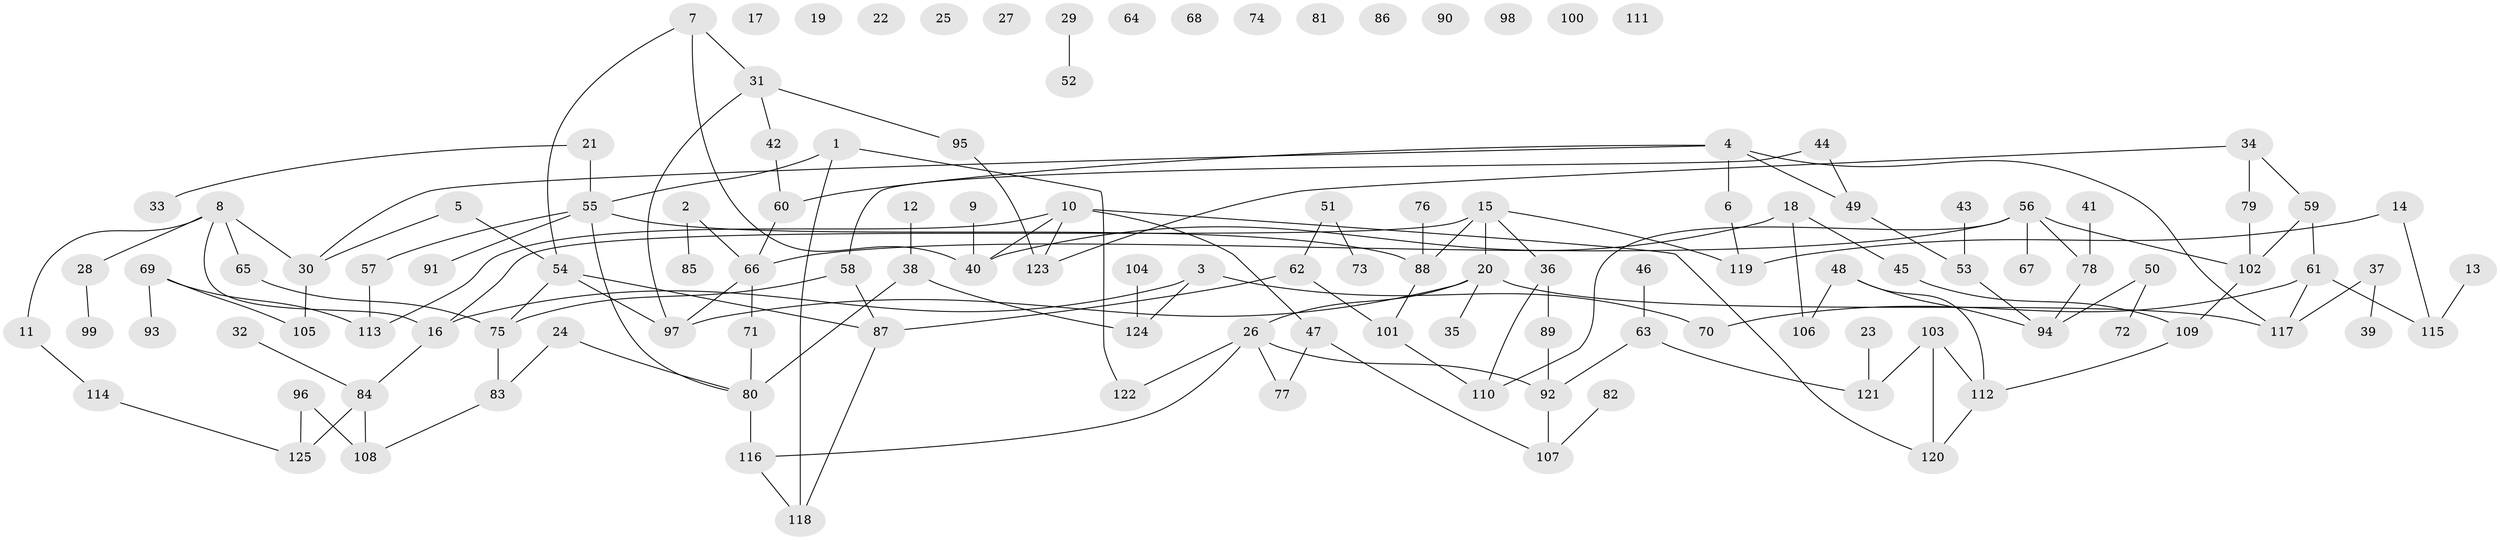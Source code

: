 // coarse degree distribution, {4: 0.1111111111111111, 1: 0.16049382716049382, 5: 0.06172839506172839, 6: 0.04938271604938271, 2: 0.2222222222222222, 7: 0.024691358024691357, 3: 0.1728395061728395, 8: 0.024691358024691357, 0: 0.1728395061728395}
// Generated by graph-tools (version 1.1) at 2025/23/03/03/25 07:23:29]
// undirected, 125 vertices, 149 edges
graph export_dot {
graph [start="1"]
  node [color=gray90,style=filled];
  1;
  2;
  3;
  4;
  5;
  6;
  7;
  8;
  9;
  10;
  11;
  12;
  13;
  14;
  15;
  16;
  17;
  18;
  19;
  20;
  21;
  22;
  23;
  24;
  25;
  26;
  27;
  28;
  29;
  30;
  31;
  32;
  33;
  34;
  35;
  36;
  37;
  38;
  39;
  40;
  41;
  42;
  43;
  44;
  45;
  46;
  47;
  48;
  49;
  50;
  51;
  52;
  53;
  54;
  55;
  56;
  57;
  58;
  59;
  60;
  61;
  62;
  63;
  64;
  65;
  66;
  67;
  68;
  69;
  70;
  71;
  72;
  73;
  74;
  75;
  76;
  77;
  78;
  79;
  80;
  81;
  82;
  83;
  84;
  85;
  86;
  87;
  88;
  89;
  90;
  91;
  92;
  93;
  94;
  95;
  96;
  97;
  98;
  99;
  100;
  101;
  102;
  103;
  104;
  105;
  106;
  107;
  108;
  109;
  110;
  111;
  112;
  113;
  114;
  115;
  116;
  117;
  118;
  119;
  120;
  121;
  122;
  123;
  124;
  125;
  1 -- 55;
  1 -- 118;
  1 -- 122;
  2 -- 66;
  2 -- 85;
  3 -- 16;
  3 -- 70;
  3 -- 124;
  4 -- 6;
  4 -- 30;
  4 -- 49;
  4 -- 60;
  4 -- 117;
  5 -- 30;
  5 -- 54;
  6 -- 119;
  7 -- 31;
  7 -- 40;
  7 -- 54;
  8 -- 11;
  8 -- 16;
  8 -- 28;
  8 -- 30;
  8 -- 65;
  9 -- 40;
  10 -- 40;
  10 -- 47;
  10 -- 113;
  10 -- 120;
  10 -- 123;
  11 -- 114;
  12 -- 38;
  13 -- 115;
  14 -- 115;
  14 -- 119;
  15 -- 16;
  15 -- 20;
  15 -- 36;
  15 -- 88;
  15 -- 119;
  16 -- 84;
  18 -- 40;
  18 -- 45;
  18 -- 106;
  20 -- 26;
  20 -- 35;
  20 -- 97;
  20 -- 117;
  21 -- 33;
  21 -- 55;
  23 -- 121;
  24 -- 80;
  24 -- 83;
  26 -- 77;
  26 -- 92;
  26 -- 116;
  26 -- 122;
  28 -- 99;
  29 -- 52;
  30 -- 105;
  31 -- 42;
  31 -- 95;
  31 -- 97;
  32 -- 84;
  34 -- 59;
  34 -- 79;
  34 -- 123;
  36 -- 89;
  36 -- 110;
  37 -- 39;
  37 -- 117;
  38 -- 80;
  38 -- 124;
  41 -- 78;
  42 -- 60;
  43 -- 53;
  44 -- 49;
  44 -- 58;
  45 -- 109;
  46 -- 63;
  47 -- 77;
  47 -- 107;
  48 -- 94;
  48 -- 106;
  48 -- 112;
  49 -- 53;
  50 -- 72;
  50 -- 94;
  51 -- 62;
  51 -- 73;
  53 -- 94;
  54 -- 75;
  54 -- 87;
  54 -- 97;
  55 -- 57;
  55 -- 80;
  55 -- 88;
  55 -- 91;
  56 -- 66;
  56 -- 67;
  56 -- 78;
  56 -- 102;
  56 -- 110;
  57 -- 113;
  58 -- 75;
  58 -- 87;
  59 -- 61;
  59 -- 102;
  60 -- 66;
  61 -- 70;
  61 -- 115;
  61 -- 117;
  62 -- 87;
  62 -- 101;
  63 -- 92;
  63 -- 121;
  65 -- 75;
  66 -- 71;
  66 -- 97;
  69 -- 93;
  69 -- 105;
  69 -- 113;
  71 -- 80;
  75 -- 83;
  76 -- 88;
  78 -- 94;
  79 -- 102;
  80 -- 116;
  82 -- 107;
  83 -- 108;
  84 -- 108;
  84 -- 125;
  87 -- 118;
  88 -- 101;
  89 -- 92;
  92 -- 107;
  95 -- 123;
  96 -- 108;
  96 -- 125;
  101 -- 110;
  102 -- 109;
  103 -- 112;
  103 -- 120;
  103 -- 121;
  104 -- 124;
  109 -- 112;
  112 -- 120;
  114 -- 125;
  116 -- 118;
}
